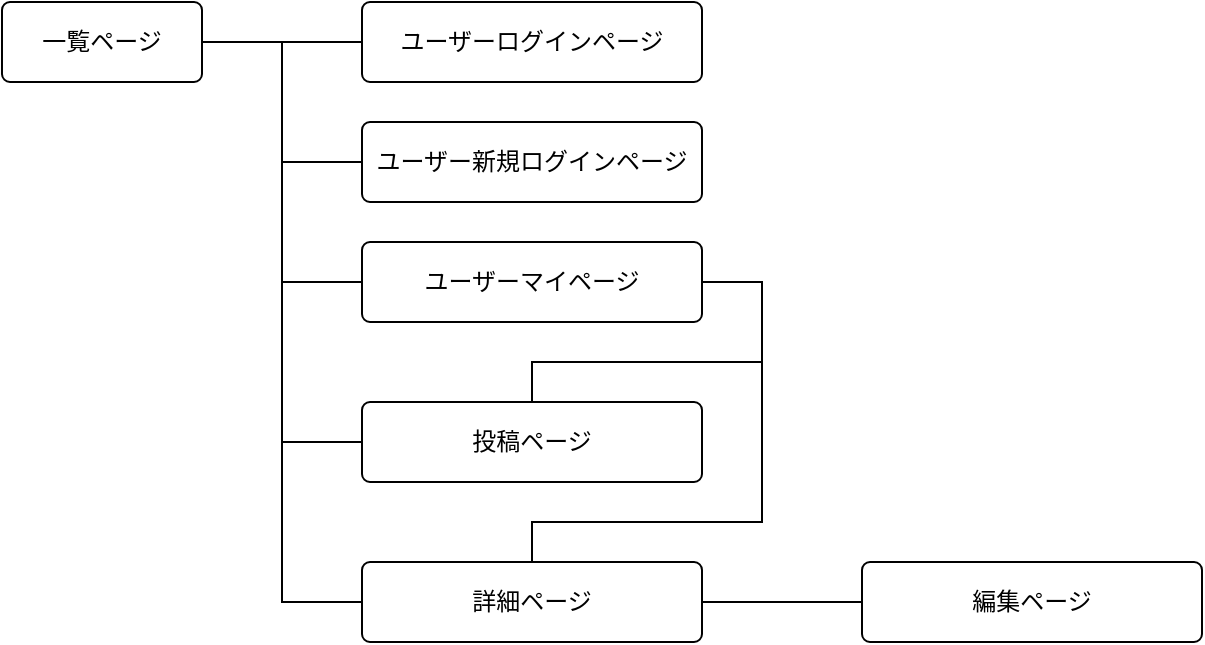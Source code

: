 <mxfile>
    <diagram id="h_SD9CrFJNIN_dRci01j" name="ページ1">
        <mxGraphModel dx="578" dy="374" grid="1" gridSize="10" guides="1" tooltips="1" connect="1" arrows="1" fold="1" page="1" pageScale="1" pageWidth="827" pageHeight="1169" math="0" shadow="0">
            <root>
                <mxCell id="0"/>
                <mxCell id="1" parent="0"/>
                <mxCell id="4" value="" style="edgeStyle=none;html=1;endArrow=none;endFill=0;" edge="1" parent="1" source="2" target="3">
                    <mxGeometry relative="1" as="geometry"/>
                </mxCell>
                <mxCell id="9" style="edgeStyle=none;html=1;entryX=0;entryY=0.5;entryDx=0;entryDy=0;endArrow=none;endFill=0;rounded=0;" edge="1" parent="1" target="5">
                    <mxGeometry relative="1" as="geometry">
                        <mxPoint x="200" y="70" as="sourcePoint"/>
                        <Array as="points">
                            <mxPoint x="200" y="130"/>
                        </Array>
                    </mxGeometry>
                </mxCell>
                <mxCell id="2" value="一覧ページ" style="rounded=1;arcSize=10;whiteSpace=wrap;html=1;align=center;" vertex="1" parent="1">
                    <mxGeometry x="60" y="50" width="100" height="40" as="geometry"/>
                </mxCell>
                <mxCell id="3" value="ユーザーログインページ" style="rounded=1;arcSize=10;whiteSpace=wrap;html=1;align=center;" vertex="1" parent="1">
                    <mxGeometry x="240" y="50" width="170" height="40" as="geometry"/>
                </mxCell>
                <mxCell id="5" value="ユーザー新規ログインページ" style="rounded=1;arcSize=10;whiteSpace=wrap;html=1;align=center;" vertex="1" parent="1">
                    <mxGeometry x="240" y="110" width="170" height="40" as="geometry"/>
                </mxCell>
                <mxCell id="10" style="edgeStyle=none;rounded=0;html=1;exitX=0;exitY=0.5;exitDx=0;exitDy=0;endArrow=none;endFill=0;" edge="1" parent="1" source="7">
                    <mxGeometry relative="1" as="geometry">
                        <mxPoint x="200" y="130" as="targetPoint"/>
                        <Array as="points">
                            <mxPoint x="200" y="190"/>
                        </Array>
                    </mxGeometry>
                </mxCell>
                <mxCell id="17" style="edgeStyle=none;rounded=0;html=1;endArrow=none;endFill=0;entryX=0.5;entryY=0;entryDx=0;entryDy=0;" edge="1" parent="1" target="11">
                    <mxGeometry relative="1" as="geometry">
                        <mxPoint x="440" y="190" as="targetPoint"/>
                        <mxPoint x="440" y="230" as="sourcePoint"/>
                        <Array as="points">
                            <mxPoint x="325" y="230"/>
                        </Array>
                    </mxGeometry>
                </mxCell>
                <mxCell id="18" style="edgeStyle=none;rounded=0;html=1;endArrow=none;endFill=0;entryX=0.5;entryY=0;entryDx=0;entryDy=0;exitX=1;exitY=0.5;exitDx=0;exitDy=0;" edge="1" parent="1" source="7" target="13">
                    <mxGeometry relative="1" as="geometry">
                        <mxPoint x="450" y="190" as="targetPoint"/>
                        <Array as="points">
                            <mxPoint x="440" y="190"/>
                            <mxPoint x="440" y="310"/>
                            <mxPoint x="325" y="310"/>
                        </Array>
                    </mxGeometry>
                </mxCell>
                <mxCell id="7" value="ユーザーマイページ" style="rounded=1;arcSize=10;whiteSpace=wrap;html=1;align=center;" vertex="1" parent="1">
                    <mxGeometry x="240" y="170" width="170" height="40" as="geometry"/>
                </mxCell>
                <mxCell id="12" style="edgeStyle=none;rounded=0;html=1;endArrow=none;endFill=0;" edge="1" parent="1">
                    <mxGeometry relative="1" as="geometry">
                        <mxPoint x="200" y="190" as="targetPoint"/>
                        <mxPoint x="240" y="270" as="sourcePoint"/>
                        <Array as="points">
                            <mxPoint x="200" y="270"/>
                        </Array>
                    </mxGeometry>
                </mxCell>
                <mxCell id="11" value="投稿ページ" style="rounded=1;arcSize=10;whiteSpace=wrap;html=1;align=center;" vertex="1" parent="1">
                    <mxGeometry x="240" y="250" width="170" height="40" as="geometry"/>
                </mxCell>
                <mxCell id="14" style="edgeStyle=none;rounded=0;html=1;exitX=0;exitY=0.5;exitDx=0;exitDy=0;endArrow=none;endFill=0;" edge="1" parent="1" source="13">
                    <mxGeometry relative="1" as="geometry">
                        <mxPoint x="200" y="250" as="targetPoint"/>
                        <Array as="points">
                            <mxPoint x="200" y="350"/>
                        </Array>
                    </mxGeometry>
                </mxCell>
                <mxCell id="16" value="" style="edgeStyle=none;rounded=0;html=1;endArrow=none;endFill=0;" edge="1" parent="1" source="13" target="15">
                    <mxGeometry relative="1" as="geometry"/>
                </mxCell>
                <mxCell id="13" value="詳細ページ" style="rounded=1;arcSize=10;whiteSpace=wrap;html=1;align=center;" vertex="1" parent="1">
                    <mxGeometry x="240" y="330" width="170" height="40" as="geometry"/>
                </mxCell>
                <mxCell id="15" value="編集ページ" style="rounded=1;arcSize=10;whiteSpace=wrap;html=1;align=center;" vertex="1" parent="1">
                    <mxGeometry x="490" y="330" width="170" height="40" as="geometry"/>
                </mxCell>
            </root>
        </mxGraphModel>
    </diagram>
</mxfile>
